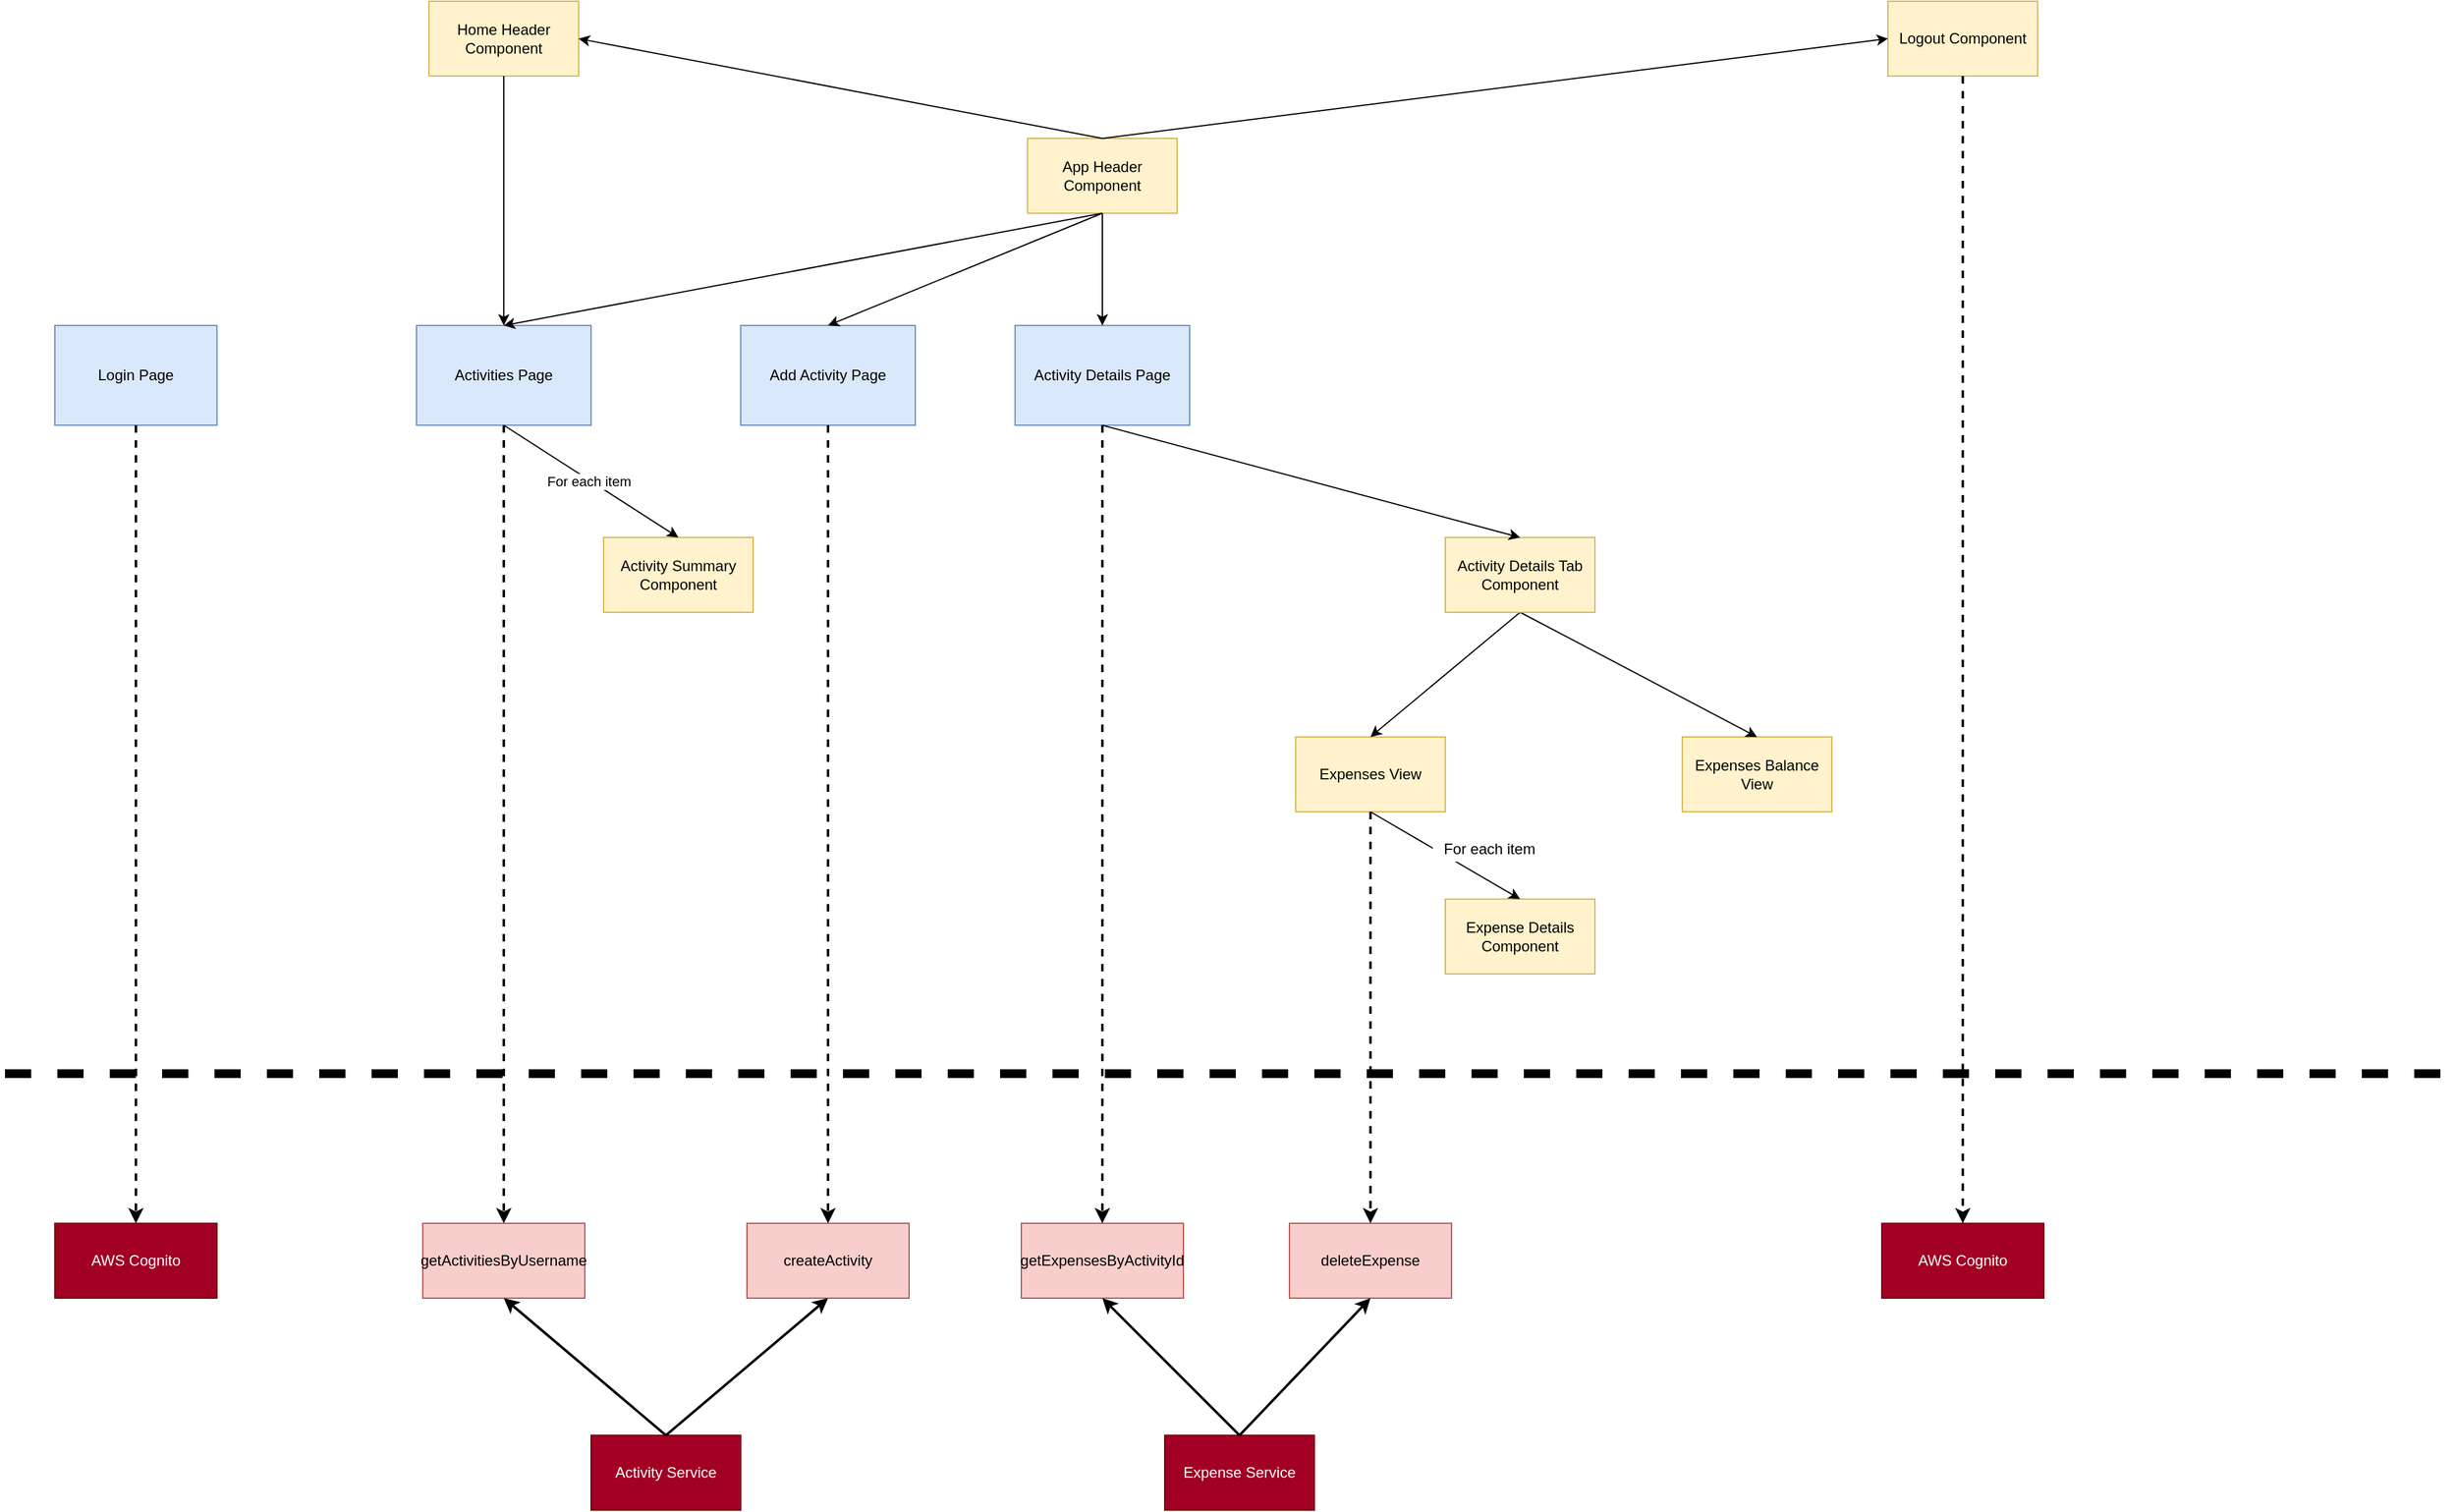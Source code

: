 <mxfile version="14.1.8" type="device"><diagram id="UE1FYti0q7qRU-nZ1nbq" name="Page-1"><mxGraphModel dx="3166" dy="1265" grid="1" gridSize="10" guides="1" tooltips="1" connect="1" arrows="1" fold="1" page="1" pageScale="1" pageWidth="1100" pageHeight="850" math="0" shadow="0"><root><mxCell id="0"/><mxCell id="1" parent="0"/><mxCell id="jkbG0FGmUr5CrJLPi73x-1" value="Activities Page" style="rounded=0;whiteSpace=wrap;html=1;fillColor=#dae8fc;strokeColor=#6c8ebf;" vertex="1" parent="1"><mxGeometry x="10" y="320" width="140" height="80" as="geometry"/></mxCell><mxCell id="jkbG0FGmUr5CrJLPi73x-2" value="Activity Details Page" style="rounded=0;whiteSpace=wrap;html=1;fillColor=#dae8fc;strokeColor=#6c8ebf;" vertex="1" parent="1"><mxGeometry x="490" y="320" width="140" height="80" as="geometry"/></mxCell><mxCell id="jkbG0FGmUr5CrJLPi73x-3" value="Add Activity Page" style="rounded=0;whiteSpace=wrap;html=1;fillColor=#dae8fc;strokeColor=#6c8ebf;" vertex="1" parent="1"><mxGeometry x="270" y="320" width="140" height="80" as="geometry"/></mxCell><mxCell id="jkbG0FGmUr5CrJLPi73x-4" value="Expenses View" style="rounded=0;whiteSpace=wrap;html=1;fillColor=#fff2cc;strokeColor=#d6b656;" vertex="1" parent="1"><mxGeometry x="715" y="650" width="120" height="60" as="geometry"/></mxCell><mxCell id="jkbG0FGmUr5CrJLPi73x-5" value="Expenses Balance View" style="rounded=0;whiteSpace=wrap;html=1;fillColor=#fff2cc;strokeColor=#d6b656;" vertex="1" parent="1"><mxGeometry x="1025" y="650" width="120" height="60" as="geometry"/></mxCell><mxCell id="jkbG0FGmUr5CrJLPi73x-6" value="" style="endArrow=classic;html=1;exitX=0.5;exitY=1;exitDx=0;exitDy=0;entryX=0.5;entryY=0;entryDx=0;entryDy=0;" edge="1" parent="1" source="jkbG0FGmUr5CrJLPi73x-9" target="jkbG0FGmUr5CrJLPi73x-4"><mxGeometry width="50" height="50" relative="1" as="geometry"><mxPoint x="935" y="840" as="sourcePoint"/><mxPoint x="985" y="790" as="targetPoint"/></mxGeometry></mxCell><mxCell id="jkbG0FGmUr5CrJLPi73x-7" value="" style="endArrow=classic;html=1;exitX=0.5;exitY=1;exitDx=0;exitDy=0;entryX=0.5;entryY=0;entryDx=0;entryDy=0;" edge="1" parent="1" source="jkbG0FGmUr5CrJLPi73x-9" target="jkbG0FGmUr5CrJLPi73x-5"><mxGeometry width="50" height="50" relative="1" as="geometry"><mxPoint x="905" y="440" as="sourcePoint"/><mxPoint x="795" y="530" as="targetPoint"/></mxGeometry></mxCell><mxCell id="jkbG0FGmUr5CrJLPi73x-9" value="Activity Details Tab Component" style="rounded=0;whiteSpace=wrap;html=1;fillColor=#fff2cc;strokeColor=#d6b656;" vertex="1" parent="1"><mxGeometry x="835" y="490" width="120" height="60" as="geometry"/></mxCell><mxCell id="jkbG0FGmUr5CrJLPi73x-11" value="" style="endArrow=classic;html=1;entryX=0.5;entryY=0;entryDx=0;entryDy=0;exitX=0.5;exitY=1;exitDx=0;exitDy=0;" edge="1" parent="1" source="jkbG0FGmUr5CrJLPi73x-2" target="jkbG0FGmUr5CrJLPi73x-9"><mxGeometry width="50" height="50" relative="1" as="geometry"><mxPoint x="670" y="810" as="sourcePoint"/><mxPoint x="720" y="760" as="targetPoint"/></mxGeometry></mxCell><mxCell id="jkbG0FGmUr5CrJLPi73x-12" value="App Header Component" style="rounded=0;whiteSpace=wrap;html=1;fillColor=#fff2cc;strokeColor=#d6b656;" vertex="1" parent="1"><mxGeometry x="500" y="170" width="120" height="60" as="geometry"/></mxCell><mxCell id="jkbG0FGmUr5CrJLPi73x-13" value="Home Header Component" style="rounded=0;whiteSpace=wrap;html=1;fillColor=#fff2cc;strokeColor=#d6b656;" vertex="1" parent="1"><mxGeometry x="20" y="60" width="120" height="60" as="geometry"/></mxCell><mxCell id="jkbG0FGmUr5CrJLPi73x-14" value="Logout Component" style="rounded=0;whiteSpace=wrap;html=1;fillColor=#fff2cc;strokeColor=#d6b656;" vertex="1" parent="1"><mxGeometry x="1190" y="60" width="120" height="60" as="geometry"/></mxCell><mxCell id="jkbG0FGmUr5CrJLPi73x-15" value="" style="endArrow=classic;html=1;entryX=1;entryY=0.5;entryDx=0;entryDy=0;exitX=0.5;exitY=0;exitDx=0;exitDy=0;" edge="1" parent="1" source="jkbG0FGmUr5CrJLPi73x-12" target="jkbG0FGmUr5CrJLPi73x-13"><mxGeometry width="50" height="50" relative="1" as="geometry"><mxPoint x="550" y="190" as="sourcePoint"/><mxPoint x="560" y="270" as="targetPoint"/></mxGeometry></mxCell><mxCell id="jkbG0FGmUr5CrJLPi73x-16" value="" style="endArrow=classic;html=1;entryX=0;entryY=0.5;entryDx=0;entryDy=0;exitX=0.5;exitY=0;exitDx=0;exitDy=0;" edge="1" parent="1" source="jkbG0FGmUr5CrJLPi73x-12" target="jkbG0FGmUr5CrJLPi73x-14"><mxGeometry width="50" height="50" relative="1" as="geometry"><mxPoint x="570" y="140" as="sourcePoint"/><mxPoint x="410" y="170" as="targetPoint"/></mxGeometry></mxCell><mxCell id="jkbG0FGmUr5CrJLPi73x-17" value="" style="endArrow=classic;html=1;entryX=0.5;entryY=0;entryDx=0;entryDy=0;exitX=0.5;exitY=1;exitDx=0;exitDy=0;" edge="1" parent="1" source="jkbG0FGmUr5CrJLPi73x-12" target="jkbG0FGmUr5CrJLPi73x-2"><mxGeometry width="50" height="50" relative="1" as="geometry"><mxPoint x="690" y="590" as="sourcePoint"/><mxPoint x="740" y="540" as="targetPoint"/></mxGeometry></mxCell><mxCell id="jkbG0FGmUr5CrJLPi73x-18" value="" style="endArrow=classic;html=1;entryX=0.5;entryY=0;entryDx=0;entryDy=0;exitX=0.5;exitY=1;exitDx=0;exitDy=0;" edge="1" parent="1" source="jkbG0FGmUr5CrJLPi73x-12" target="jkbG0FGmUr5CrJLPi73x-3"><mxGeometry width="50" height="50" relative="1" as="geometry"><mxPoint x="690" y="590" as="sourcePoint"/><mxPoint x="740" y="540" as="targetPoint"/></mxGeometry></mxCell><mxCell id="jkbG0FGmUr5CrJLPi73x-19" value="" style="endArrow=classic;html=1;entryX=0.5;entryY=0;entryDx=0;entryDy=0;exitX=0.5;exitY=1;exitDx=0;exitDy=0;" edge="1" parent="1" source="jkbG0FGmUr5CrJLPi73x-12" target="jkbG0FGmUr5CrJLPi73x-1"><mxGeometry width="50" height="50" relative="1" as="geometry"><mxPoint x="570" y="240" as="sourcePoint"/><mxPoint x="960" y="330" as="targetPoint"/></mxGeometry></mxCell><mxCell id="jkbG0FGmUr5CrJLPi73x-20" value="Activity Summary Component" style="rounded=0;whiteSpace=wrap;html=1;fillColor=#fff2cc;strokeColor=#d6b656;" vertex="1" parent="1"><mxGeometry x="160" y="490" width="120" height="60" as="geometry"/></mxCell><mxCell id="jkbG0FGmUr5CrJLPi73x-21" value="" style="endArrow=classic;html=1;entryX=0.5;entryY=0;entryDx=0;entryDy=0;exitX=0.5;exitY=1;exitDx=0;exitDy=0;" edge="1" parent="1" source="jkbG0FGmUr5CrJLPi73x-1" target="jkbG0FGmUr5CrJLPi73x-20"><mxGeometry width="50" height="50" relative="1" as="geometry"><mxPoint x="220" y="480" as="sourcePoint"/><mxPoint x="270" y="430" as="targetPoint"/></mxGeometry></mxCell><mxCell id="jkbG0FGmUr5CrJLPi73x-22" value="For each item" style="edgeLabel;html=1;align=center;verticalAlign=middle;resizable=0;points=[];" vertex="1" connectable="0" parent="jkbG0FGmUr5CrJLPi73x-21"><mxGeometry x="-0.022" y="-1" relative="1" as="geometry"><mxPoint as="offset"/></mxGeometry></mxCell><mxCell id="jkbG0FGmUr5CrJLPi73x-23" value="Expense Details Component" style="rounded=0;whiteSpace=wrap;html=1;fillColor=#fff2cc;strokeColor=#d6b656;" vertex="1" parent="1"><mxGeometry x="835" y="780" width="120" height="60" as="geometry"/></mxCell><mxCell id="jkbG0FGmUr5CrJLPi73x-24" value="" style="endArrow=classic;html=1;entryX=0.5;entryY=0;entryDx=0;entryDy=0;exitX=0.5;exitY=1;exitDx=0;exitDy=0;" edge="1" parent="1" source="jkbG0FGmUr5CrJLPi73x-4" target="jkbG0FGmUr5CrJLPi73x-23"><mxGeometry width="50" height="50" relative="1" as="geometry"><mxPoint x="565" y="800" as="sourcePoint"/><mxPoint x="615" y="750" as="targetPoint"/><Array as="points"/></mxGeometry></mxCell><mxCell id="jkbG0FGmUr5CrJLPi73x-25" value="For each item" style="text;html=1;align=center;verticalAlign=middle;resizable=0;points=[];autosize=1;fillColor=#FFFFFF;" vertex="1" parent="1"><mxGeometry x="825" y="730" width="90" height="20" as="geometry"/></mxCell><mxCell id="jkbG0FGmUr5CrJLPi73x-26" value="Login Page" style="rounded=0;whiteSpace=wrap;html=1;fillColor=#dae8fc;strokeColor=#6c8ebf;" vertex="1" parent="1"><mxGeometry x="-280" y="320" width="130" height="80" as="geometry"/></mxCell><mxCell id="jkbG0FGmUr5CrJLPi73x-28" value="AWS Cognito" style="rounded=0;whiteSpace=wrap;html=1;fillColor=#a20025;strokeColor=#6F0000;fontColor=#ffffff;" vertex="1" parent="1"><mxGeometry x="-280" y="1040" width="130" height="60" as="geometry"/></mxCell><mxCell id="jkbG0FGmUr5CrJLPi73x-29" value="getActivitiesByUsername" style="rounded=0;whiteSpace=wrap;html=1;fillColor=#f8cecc;strokeColor=#b85450;" vertex="1" parent="1"><mxGeometry x="15" y="1040" width="130" height="60" as="geometry"/></mxCell><mxCell id="jkbG0FGmUr5CrJLPi73x-30" value="getExpensesByActivityId" style="rounded=0;whiteSpace=wrap;html=1;fillColor=#f8cecc;strokeColor=#b85450;" vertex="1" parent="1"><mxGeometry x="495" y="1040" width="130" height="60" as="geometry"/></mxCell><mxCell id="jkbG0FGmUr5CrJLPi73x-31" value="createActivity" style="rounded=0;whiteSpace=wrap;html=1;fillColor=#f8cecc;strokeColor=#b85450;" vertex="1" parent="1"><mxGeometry x="275" y="1040" width="130" height="60" as="geometry"/></mxCell><mxCell id="jkbG0FGmUr5CrJLPi73x-32" value="" style="endArrow=classic;html=1;entryX=0.5;entryY=0;entryDx=0;entryDy=0;exitX=0.5;exitY=1;exitDx=0;exitDy=0;" edge="1" parent="1" source="jkbG0FGmUr5CrJLPi73x-13" target="jkbG0FGmUr5CrJLPi73x-1"><mxGeometry width="50" height="50" relative="1" as="geometry"><mxPoint x="80" y="260" as="sourcePoint"/><mxPoint x="130" y="210" as="targetPoint"/></mxGeometry></mxCell><mxCell id="jkbG0FGmUr5CrJLPi73x-33" value="AWS Cognito" style="rounded=0;whiteSpace=wrap;html=1;fillColor=#a20025;strokeColor=#6F0000;fontColor=#ffffff;" vertex="1" parent="1"><mxGeometry x="1185" y="1040" width="130" height="60" as="geometry"/></mxCell><mxCell id="jkbG0FGmUr5CrJLPi73x-35" value="" style="endArrow=classic;html=1;dashed=1;entryX=0.5;entryY=0;entryDx=0;entryDy=0;exitX=0.5;exitY=1;exitDx=0;exitDy=0;strokeWidth=2;" edge="1" parent="1" source="jkbG0FGmUr5CrJLPi73x-14" target="jkbG0FGmUr5CrJLPi73x-33"><mxGeometry width="50" height="50" relative="1" as="geometry"><mxPoint x="1550" y="210" as="sourcePoint"/><mxPoint x="1600" y="160" as="targetPoint"/></mxGeometry></mxCell><mxCell id="jkbG0FGmUr5CrJLPi73x-36" value="" style="endArrow=classic;html=1;dashed=1;entryX=0.5;entryY=0;entryDx=0;entryDy=0;exitX=0.5;exitY=1;exitDx=0;exitDy=0;strokeWidth=2;" edge="1" parent="1" source="jkbG0FGmUr5CrJLPi73x-26" target="jkbG0FGmUr5CrJLPi73x-28"><mxGeometry width="50" height="50" relative="1" as="geometry"><mxPoint x="-215.5" y="100" as="sourcePoint"/><mxPoint x="-215.5" y="930" as="targetPoint"/></mxGeometry></mxCell><mxCell id="jkbG0FGmUr5CrJLPi73x-37" value="" style="endArrow=classic;html=1;dashed=1;entryX=0.5;entryY=0;entryDx=0;entryDy=0;exitX=0.5;exitY=1;exitDx=0;exitDy=0;strokeWidth=2;" edge="1" parent="1" source="jkbG0FGmUr5CrJLPi73x-1" target="jkbG0FGmUr5CrJLPi73x-29"><mxGeometry width="50" height="50" relative="1" as="geometry"><mxPoint x="10" y="400" as="sourcePoint"/><mxPoint x="10" y="940" as="targetPoint"/></mxGeometry></mxCell><mxCell id="jkbG0FGmUr5CrJLPi73x-38" value="" style="endArrow=classic;html=1;dashed=1;entryX=0.5;entryY=0;entryDx=0;entryDy=0;exitX=0.5;exitY=1;exitDx=0;exitDy=0;strokeWidth=2;" edge="1" parent="1" source="jkbG0FGmUr5CrJLPi73x-3" target="jkbG0FGmUr5CrJLPi73x-31"><mxGeometry width="50" height="50" relative="1" as="geometry"><mxPoint x="1120" y="300" as="sourcePoint"/><mxPoint x="1120" y="840" as="targetPoint"/></mxGeometry></mxCell><mxCell id="jkbG0FGmUr5CrJLPi73x-39" value="" style="endArrow=classic;html=1;dashed=1;entryX=0.5;entryY=0;entryDx=0;entryDy=0;exitX=0.5;exitY=1;exitDx=0;exitDy=0;strokeWidth=2;" edge="1" parent="1" source="jkbG0FGmUr5CrJLPi73x-2" target="jkbG0FGmUr5CrJLPi73x-30"><mxGeometry width="50" height="50" relative="1" as="geometry"><mxPoint x="180" y="410" as="sourcePoint"/><mxPoint x="180" y="950" as="targetPoint"/></mxGeometry></mxCell><mxCell id="jkbG0FGmUr5CrJLPi73x-42" value="" style="endArrow=none;dashed=1;html=1;strokeWidth=7;" edge="1" parent="1"><mxGeometry width="50" height="50" relative="1" as="geometry"><mxPoint x="-320" y="920" as="sourcePoint"/><mxPoint x="1640" y="920" as="targetPoint"/></mxGeometry></mxCell><mxCell id="jkbG0FGmUr5CrJLPi73x-43" value="deleteExpense" style="rounded=0;whiteSpace=wrap;html=1;fillColor=#f8cecc;strokeColor=#b85450;" vertex="1" parent="1"><mxGeometry x="710" y="1040" width="130" height="60" as="geometry"/></mxCell><mxCell id="jkbG0FGmUr5CrJLPi73x-44" value="" style="endArrow=classic;html=1;dashed=1;entryX=0.5;entryY=0;entryDx=0;entryDy=0;strokeWidth=2;exitX=0.5;exitY=1;exitDx=0;exitDy=0;" edge="1" parent="1" source="jkbG0FGmUr5CrJLPi73x-4" target="jkbG0FGmUr5CrJLPi73x-43"><mxGeometry width="50" height="50" relative="1" as="geometry"><mxPoint x="785" y="950" as="sourcePoint"/><mxPoint x="605" y="1050" as="targetPoint"/></mxGeometry></mxCell><mxCell id="jkbG0FGmUr5CrJLPi73x-45" value="Activity Service&lt;span style=&quot;color: rgba(0 , 0 , 0 , 0) ; font-family: monospace ; font-size: 0px&quot;&gt;%3CmxGraphModel%3E%3Croot%3E%3CmxCell%20id%3D%220%22%2F%3E%3CmxCell%20id%3D%221%22%20parent%3D%220%22%2F%3E%3CmxCell%20id%3D%222%22%20value%3D%22%22%20style%3D%22endArrow%3Dclassic%3Bhtml%3D1%3Bdashed%3D1%3BentryX%3D0.5%3BentryY%3D0%3BentryDx%3D0%3BentryDy%3D0%3BexitX%3D0.5%3BexitY%3D1%3BexitDx%3D0%3BexitDy%3D0%3BstrokeWidth%3D2%3B%22%20edge%3D%221%22%20parent%3D%221%22%3E%3CmxGeometry%20width%3D%2250%22%20height%3D%2250%22%20relative%3D%221%22%20as%3D%22geometry%22%3E%3CmxPoint%20x%3D%22560%22%20y%3D%22400%22%20as%3D%22sourcePoint%22%2F%3E%3CmxPoint%20x%3D%22560%22%20y%3D%221040%22%20as%3D%22targetPoint%22%2F%3E%3C%2FmxGeometry%3E%3C%2FmxCell%3E%3C%2Froot%3E%3C%2FmxGraphModel%3E&lt;/span&gt;" style="rounded=0;whiteSpace=wrap;html=1;fillColor=#a20025;strokeColor=#6F0000;fontColor=#ffffff;" vertex="1" parent="1"><mxGeometry x="150" y="1210" width="120" height="60" as="geometry"/></mxCell><mxCell id="jkbG0FGmUr5CrJLPi73x-46" value="Expense Service&lt;span style=&quot;color: rgba(0 , 0 , 0 , 0) ; font-family: monospace ; font-size: 0px&quot;&gt;%3CmxGraphModel%3E%3Croot%3E%3CmxCell%20id%3D%220%22%2F%3E%3CmxCell%20id%3D%221%22%20parent%3D%220%22%2F%3E%3CmxCell%20id%3D%222%22%20value%3D%22%22%20style%3D%22endArrow%3Dclassic%3Bhtml%3D1%3Bdashed%3D1%3BentryX%3D0.5%3BentryY%3D0%3BentryDx%3D0%3BentryDy%3D0%3BexitX%3D0.5%3BexitY%3D1%3BexitDx%3D0%3BexitDy%3D0%3BstrokeWidth%3D2%3B%22%20edge%3D%221%22%20parent%3D%221%22%3E%3CmxGeometry%20width%3D%2250%22%20height%3D%2250%22%20relative%3D%221%22%20as%3D%22geometry%22%3E%3CmxPoint%20x%3D%22560%22%20y%3D%22400%22%20as%3D%22sourcePoint%22%2F%3E%3CmxPoint%20x%3D%22560%22%20y%3D%221040%22%20as%3D%22targetPoint%22%2F%3E%3C%2FmxGeometry%3E%3C%2FmxCell%3E%3C%2Froot%3E%3C%2FmxGraphModel%3E&lt;/span&gt;" style="rounded=0;whiteSpace=wrap;html=1;fillColor=#a20025;strokeColor=#6F0000;fontColor=#ffffff;" vertex="1" parent="1"><mxGeometry x="610" y="1210" width="120" height="60" as="geometry"/></mxCell><mxCell id="jkbG0FGmUr5CrJLPi73x-48" value="" style="endArrow=classic;html=1;strokeWidth=2;entryX=0.5;entryY=1;entryDx=0;entryDy=0;exitX=0.5;exitY=0;exitDx=0;exitDy=0;" edge="1" parent="1" source="jkbG0FGmUr5CrJLPi73x-45" target="jkbG0FGmUr5CrJLPi73x-31"><mxGeometry width="50" height="50" relative="1" as="geometry"><mxPoint x="400" y="1210" as="sourcePoint"/><mxPoint x="210" y="1180" as="targetPoint"/></mxGeometry></mxCell><mxCell id="jkbG0FGmUr5CrJLPi73x-49" value="" style="endArrow=classic;html=1;strokeWidth=2;entryX=0.5;entryY=1;entryDx=0;entryDy=0;exitX=0.5;exitY=0;exitDx=0;exitDy=0;" edge="1" parent="1" source="jkbG0FGmUr5CrJLPi73x-45" target="jkbG0FGmUr5CrJLPi73x-29"><mxGeometry width="50" height="50" relative="1" as="geometry"><mxPoint x="-100" y="1290" as="sourcePoint"/><mxPoint x="230" y="1200" as="targetPoint"/><Array as="points"><mxPoint x="80" y="1100"/></Array></mxGeometry></mxCell><mxCell id="jkbG0FGmUr5CrJLPi73x-50" value="" style="endArrow=classic;html=1;strokeWidth=2;entryX=0.5;entryY=1;entryDx=0;entryDy=0;exitX=0.5;exitY=0;exitDx=0;exitDy=0;" edge="1" parent="1" source="jkbG0FGmUr5CrJLPi73x-46" target="jkbG0FGmUr5CrJLPi73x-30"><mxGeometry width="50" height="50" relative="1" as="geometry"><mxPoint x="460" y="1250" as="sourcePoint"/><mxPoint x="370" y="1280" as="targetPoint"/></mxGeometry></mxCell><mxCell id="jkbG0FGmUr5CrJLPi73x-51" value="" style="endArrow=classic;html=1;strokeWidth=2;entryX=0.5;entryY=1;entryDx=0;entryDy=0;exitX=0.5;exitY=0;exitDx=0;exitDy=0;" edge="1" parent="1" source="jkbG0FGmUr5CrJLPi73x-46" target="jkbG0FGmUr5CrJLPi73x-43"><mxGeometry width="50" height="50" relative="1" as="geometry"><mxPoint x="820" y="1240" as="sourcePoint"/><mxPoint x="670" y="1200" as="targetPoint"/></mxGeometry></mxCell></root></mxGraphModel></diagram></mxfile>